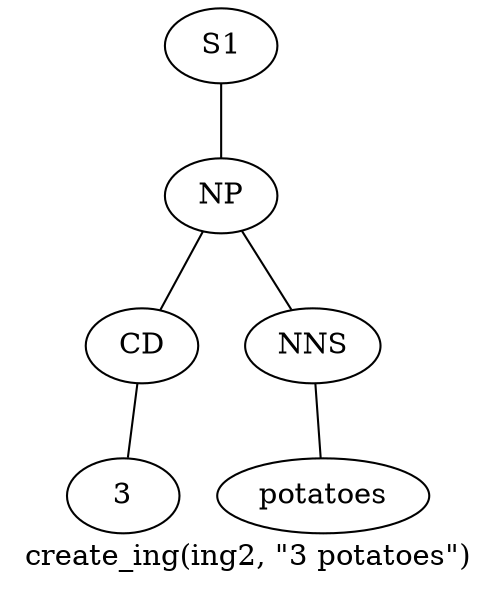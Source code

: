 graph SyntaxGraph {
	label = "create_ing(ing2, \"3 potatoes\")";
	Node0 [label="S1"];
	Node1 [label="NP"];
	Node2 [label="CD"];
	Node3 [label="3"];
	Node4 [label="NNS"];
	Node5 [label="potatoes"];

	Node0 -- Node1;
	Node1 -- Node2;
	Node1 -- Node4;
	Node2 -- Node3;
	Node4 -- Node5;
}